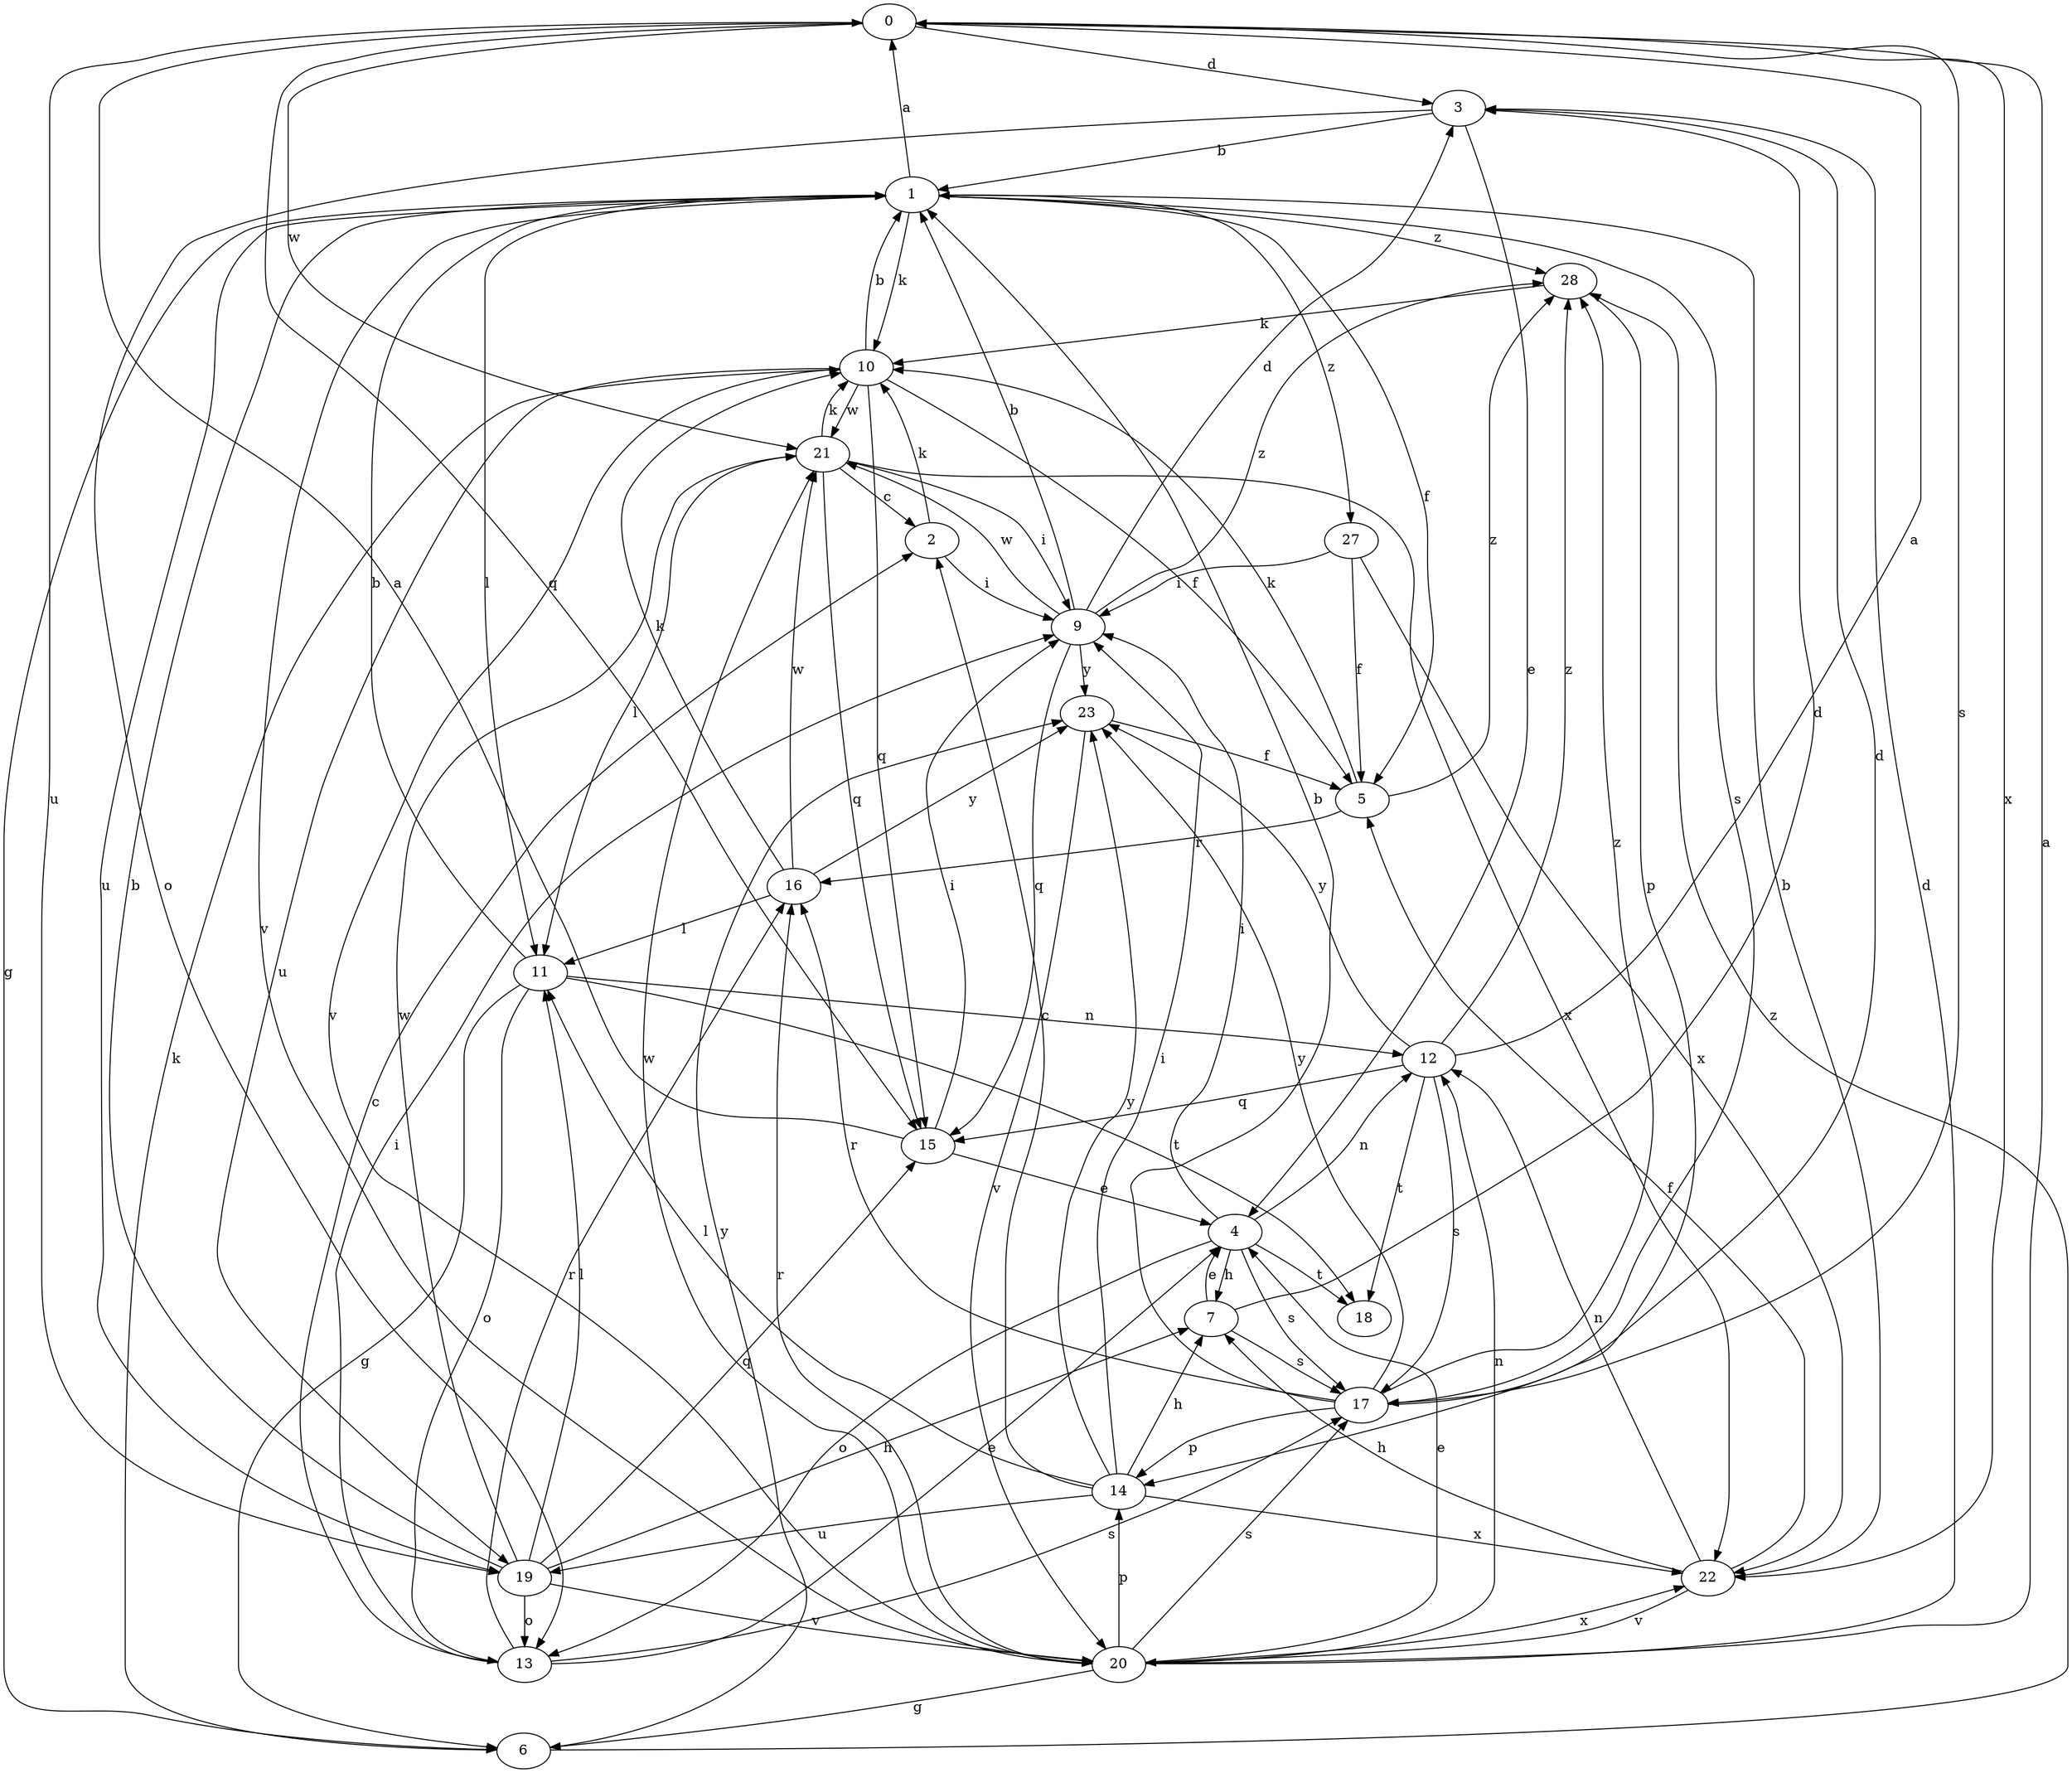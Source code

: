 strict digraph  {
0;
1;
2;
3;
4;
5;
6;
7;
9;
10;
11;
12;
13;
14;
15;
16;
17;
18;
19;
20;
21;
22;
23;
27;
28;
0 -> 3  [label=d];
0 -> 15  [label=q];
0 -> 17  [label=s];
0 -> 19  [label=u];
0 -> 21  [label=w];
0 -> 22  [label=x];
1 -> 0  [label=a];
1 -> 5  [label=f];
1 -> 6  [label=g];
1 -> 10  [label=k];
1 -> 11  [label=l];
1 -> 17  [label=s];
1 -> 19  [label=u];
1 -> 20  [label=v];
1 -> 27  [label=z];
1 -> 28  [label=z];
2 -> 9  [label=i];
2 -> 10  [label=k];
3 -> 1  [label=b];
3 -> 4  [label=e];
3 -> 13  [label=o];
4 -> 7  [label=h];
4 -> 9  [label=i];
4 -> 12  [label=n];
4 -> 13  [label=o];
4 -> 17  [label=s];
4 -> 18  [label=t];
5 -> 10  [label=k];
5 -> 16  [label=r];
5 -> 28  [label=z];
6 -> 10  [label=k];
6 -> 23  [label=y];
6 -> 28  [label=z];
7 -> 3  [label=d];
7 -> 4  [label=e];
7 -> 17  [label=s];
9 -> 1  [label=b];
9 -> 3  [label=d];
9 -> 15  [label=q];
9 -> 21  [label=w];
9 -> 23  [label=y];
9 -> 28  [label=z];
10 -> 1  [label=b];
10 -> 5  [label=f];
10 -> 15  [label=q];
10 -> 19  [label=u];
10 -> 20  [label=v];
10 -> 21  [label=w];
11 -> 1  [label=b];
11 -> 6  [label=g];
11 -> 12  [label=n];
11 -> 13  [label=o];
11 -> 18  [label=t];
12 -> 0  [label=a];
12 -> 15  [label=q];
12 -> 17  [label=s];
12 -> 18  [label=t];
12 -> 23  [label=y];
12 -> 28  [label=z];
13 -> 2  [label=c];
13 -> 4  [label=e];
13 -> 9  [label=i];
13 -> 16  [label=r];
13 -> 17  [label=s];
14 -> 2  [label=c];
14 -> 7  [label=h];
14 -> 9  [label=i];
14 -> 11  [label=l];
14 -> 19  [label=u];
14 -> 22  [label=x];
14 -> 23  [label=y];
15 -> 0  [label=a];
15 -> 4  [label=e];
15 -> 9  [label=i];
16 -> 10  [label=k];
16 -> 11  [label=l];
16 -> 21  [label=w];
16 -> 23  [label=y];
17 -> 1  [label=b];
17 -> 3  [label=d];
17 -> 14  [label=p];
17 -> 16  [label=r];
17 -> 23  [label=y];
17 -> 28  [label=z];
19 -> 1  [label=b];
19 -> 7  [label=h];
19 -> 11  [label=l];
19 -> 13  [label=o];
19 -> 15  [label=q];
19 -> 20  [label=v];
19 -> 21  [label=w];
20 -> 0  [label=a];
20 -> 3  [label=d];
20 -> 4  [label=e];
20 -> 6  [label=g];
20 -> 12  [label=n];
20 -> 14  [label=p];
20 -> 16  [label=r];
20 -> 17  [label=s];
20 -> 21  [label=w];
20 -> 22  [label=x];
21 -> 2  [label=c];
21 -> 9  [label=i];
21 -> 10  [label=k];
21 -> 11  [label=l];
21 -> 15  [label=q];
21 -> 22  [label=x];
22 -> 1  [label=b];
22 -> 5  [label=f];
22 -> 7  [label=h];
22 -> 12  [label=n];
22 -> 20  [label=v];
23 -> 5  [label=f];
23 -> 20  [label=v];
27 -> 5  [label=f];
27 -> 9  [label=i];
27 -> 22  [label=x];
28 -> 10  [label=k];
28 -> 14  [label=p];
}
